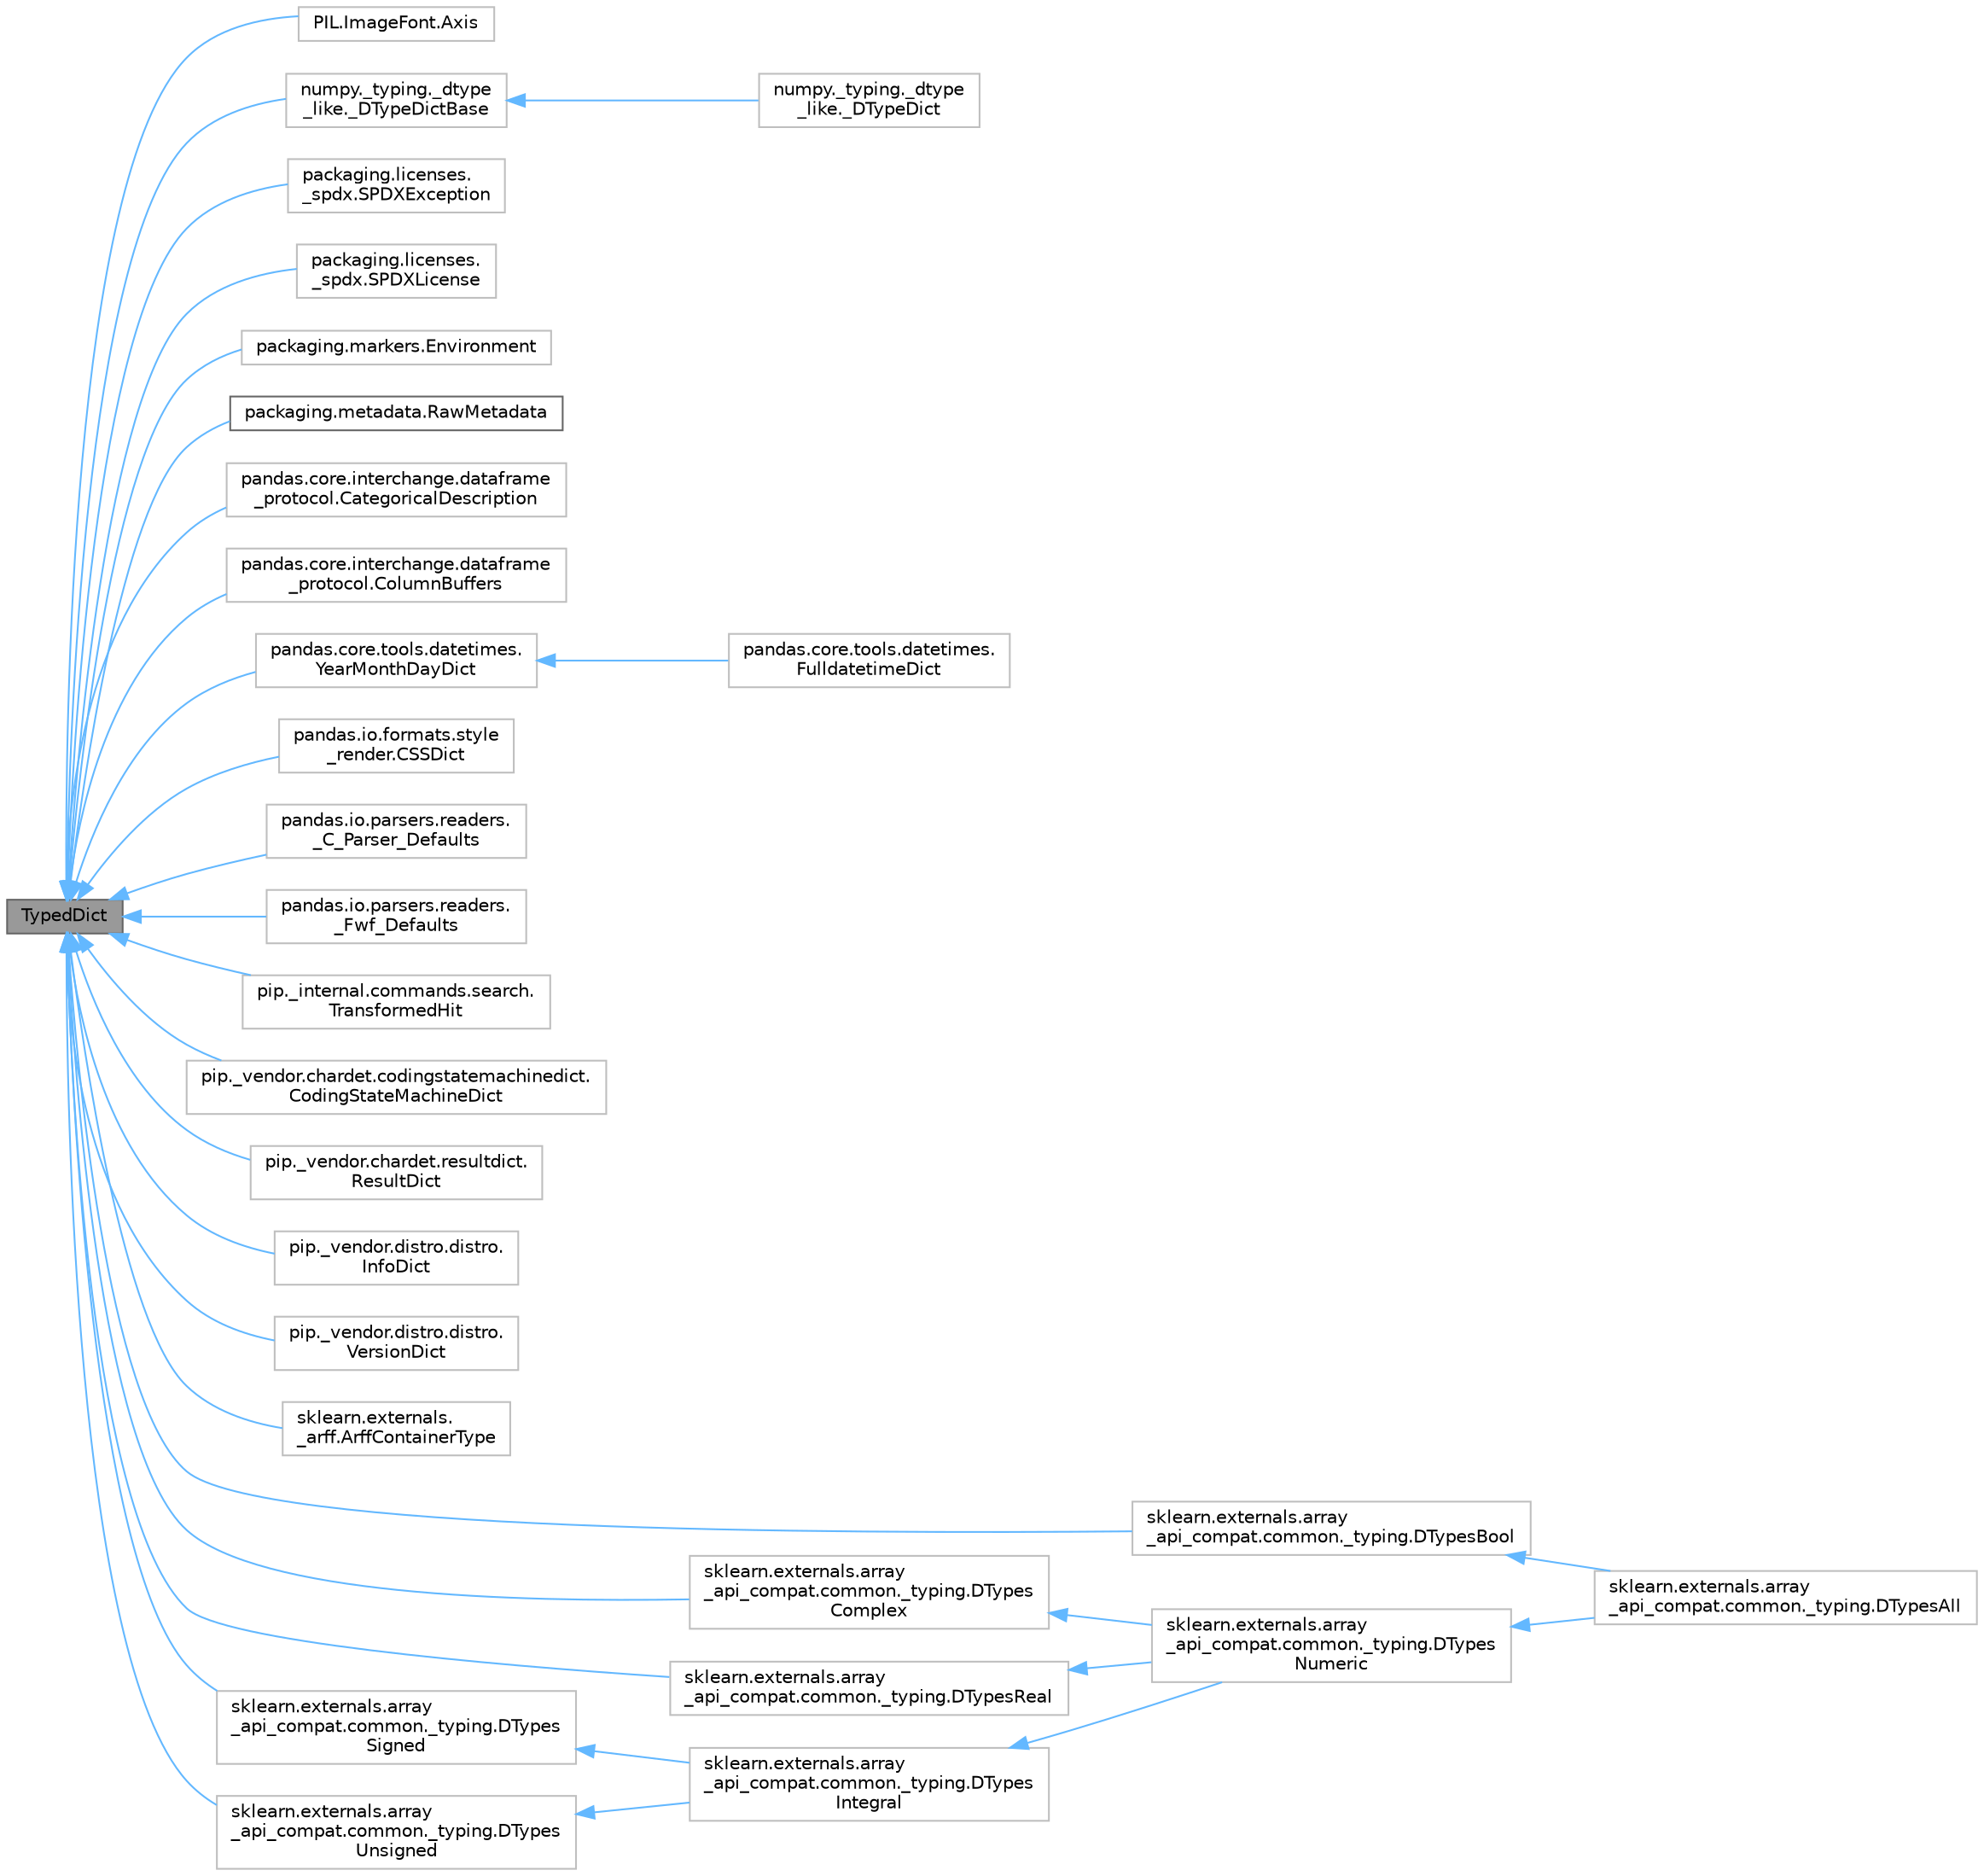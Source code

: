 digraph "TypedDict"
{
 // LATEX_PDF_SIZE
  bgcolor="transparent";
  edge [fontname=Helvetica,fontsize=10,labelfontname=Helvetica,labelfontsize=10];
  node [fontname=Helvetica,fontsize=10,shape=box,height=0.2,width=0.4];
  rankdir="LR";
  Node1 [id="Node000001",label="TypedDict",height=0.2,width=0.4,color="gray40", fillcolor="grey60", style="filled", fontcolor="black",tooltip=" "];
  Node1 -> Node2 [id="edge1_Node000001_Node000002",dir="back",color="steelblue1",style="solid",tooltip=" "];
  Node2 [id="Node000002",label="PIL.ImageFont.Axis",height=0.2,width=0.4,color="grey75", fillcolor="white", style="filled",URL="$d1/d8e/classPIL_1_1ImageFont_1_1Axis.html",tooltip=" "];
  Node1 -> Node3 [id="edge2_Node000001_Node000003",dir="back",color="steelblue1",style="solid",tooltip=" "];
  Node3 [id="Node000003",label="numpy._typing._dtype\l_like._DTypeDictBase",height=0.2,width=0.4,color="grey75", fillcolor="white", style="filled",URL="$d3/d9b/classnumpy_1_1__typing_1_1__dtype__like_1_1__DTypeDictBase.html",tooltip=" "];
  Node3 -> Node4 [id="edge3_Node000003_Node000004",dir="back",color="steelblue1",style="solid",tooltip=" "];
  Node4 [id="Node000004",label="numpy._typing._dtype\l_like._DTypeDict",height=0.2,width=0.4,color="grey75", fillcolor="white", style="filled",URL="$d8/dce/classnumpy_1_1__typing_1_1__dtype__like_1_1__DTypeDict.html",tooltip=" "];
  Node1 -> Node5 [id="edge4_Node000001_Node000005",dir="back",color="steelblue1",style="solid",tooltip=" "];
  Node5 [id="Node000005",label="packaging.licenses.\l_spdx.SPDXException",height=0.2,width=0.4,color="grey75", fillcolor="white", style="filled",URL="$d7/d5d/classpackaging_1_1licenses_1_1__spdx_1_1SPDXException.html",tooltip=" "];
  Node1 -> Node6 [id="edge5_Node000001_Node000006",dir="back",color="steelblue1",style="solid",tooltip=" "];
  Node6 [id="Node000006",label="packaging.licenses.\l_spdx.SPDXLicense",height=0.2,width=0.4,color="grey75", fillcolor="white", style="filled",URL="$da/d2c/classpackaging_1_1licenses_1_1__spdx_1_1SPDXLicense.html",tooltip=" "];
  Node1 -> Node7 [id="edge6_Node000001_Node000007",dir="back",color="steelblue1",style="solid",tooltip=" "];
  Node7 [id="Node000007",label="packaging.markers.Environment",height=0.2,width=0.4,color="grey75", fillcolor="white", style="filled",URL="$d1/d2a/classpackaging_1_1markers_1_1Environment.html",tooltip=" "];
  Node1 -> Node8 [id="edge7_Node000001_Node000008",dir="back",color="steelblue1",style="solid",tooltip=" "];
  Node8 [id="Node000008",label="packaging.metadata.RawMetadata",height=0.2,width=0.4,color="gray40", fillcolor="white", style="filled",URL="$d0/d70/classpackaging_1_1metadata_1_1RawMetadata.html",tooltip=" "];
  Node1 -> Node9 [id="edge8_Node000001_Node000009",dir="back",color="steelblue1",style="solid",tooltip=" "];
  Node9 [id="Node000009",label="pandas.core.interchange.dataframe\l_protocol.CategoricalDescription",height=0.2,width=0.4,color="grey75", fillcolor="white", style="filled",URL="$d1/da9/classpandas_1_1core_1_1interchange_1_1dataframe__protocol_1_1CategoricalDescription.html",tooltip=" "];
  Node1 -> Node10 [id="edge9_Node000001_Node000010",dir="back",color="steelblue1",style="solid",tooltip=" "];
  Node10 [id="Node000010",label="pandas.core.interchange.dataframe\l_protocol.ColumnBuffers",height=0.2,width=0.4,color="grey75", fillcolor="white", style="filled",URL="$d4/dfc/classpandas_1_1core_1_1interchange_1_1dataframe__protocol_1_1ColumnBuffers.html",tooltip=" "];
  Node1 -> Node11 [id="edge10_Node000001_Node000011",dir="back",color="steelblue1",style="solid",tooltip=" "];
  Node11 [id="Node000011",label="pandas.core.tools.datetimes.\lYearMonthDayDict",height=0.2,width=0.4,color="grey75", fillcolor="white", style="filled",URL="$dd/d6a/classpandas_1_1core_1_1tools_1_1datetimes_1_1YearMonthDayDict.html",tooltip=" "];
  Node11 -> Node12 [id="edge11_Node000011_Node000012",dir="back",color="steelblue1",style="solid",tooltip=" "];
  Node12 [id="Node000012",label="pandas.core.tools.datetimes.\lFulldatetimeDict",height=0.2,width=0.4,color="grey75", fillcolor="white", style="filled",URL="$d8/d55/classpandas_1_1core_1_1tools_1_1datetimes_1_1FulldatetimeDict.html",tooltip=" "];
  Node1 -> Node13 [id="edge12_Node000001_Node000013",dir="back",color="steelblue1",style="solid",tooltip=" "];
  Node13 [id="Node000013",label="pandas.io.formats.style\l_render.CSSDict",height=0.2,width=0.4,color="grey75", fillcolor="white", style="filled",URL="$df/d89/classpandas_1_1io_1_1formats_1_1style__render_1_1CSSDict.html",tooltip=" "];
  Node1 -> Node14 [id="edge13_Node000001_Node000014",dir="back",color="steelblue1",style="solid",tooltip=" "];
  Node14 [id="Node000014",label="pandas.io.parsers.readers.\l_C_Parser_Defaults",height=0.2,width=0.4,color="grey75", fillcolor="white", style="filled",URL="$dd/db6/classpandas_1_1io_1_1parsers_1_1readers_1_1__C__Parser__Defaults.html",tooltip=" "];
  Node1 -> Node15 [id="edge14_Node000001_Node000015",dir="back",color="steelblue1",style="solid",tooltip=" "];
  Node15 [id="Node000015",label="pandas.io.parsers.readers.\l_Fwf_Defaults",height=0.2,width=0.4,color="grey75", fillcolor="white", style="filled",URL="$dd/d35/classpandas_1_1io_1_1parsers_1_1readers_1_1__Fwf__Defaults.html",tooltip=" "];
  Node1 -> Node16 [id="edge15_Node000001_Node000016",dir="back",color="steelblue1",style="solid",tooltip=" "];
  Node16 [id="Node000016",label="pip._internal.commands.search.\lTransformedHit",height=0.2,width=0.4,color="grey75", fillcolor="white", style="filled",URL="$d8/da1/classpip_1_1__internal_1_1commands_1_1search_1_1TransformedHit.html",tooltip=" "];
  Node1 -> Node17 [id="edge16_Node000001_Node000017",dir="back",color="steelblue1",style="solid",tooltip=" "];
  Node17 [id="Node000017",label="pip._vendor.chardet.codingstatemachinedict.\lCodingStateMachineDict",height=0.2,width=0.4,color="grey75", fillcolor="white", style="filled",URL="$d9/d72/classpip_1_1__vendor_1_1chardet_1_1codingstatemachinedict_1_1CodingStateMachineDict.html",tooltip=" "];
  Node1 -> Node18 [id="edge17_Node000001_Node000018",dir="back",color="steelblue1",style="solid",tooltip=" "];
  Node18 [id="Node000018",label="pip._vendor.chardet.resultdict.\lResultDict",height=0.2,width=0.4,color="grey75", fillcolor="white", style="filled",URL="$d6/de2/classpip_1_1__vendor_1_1chardet_1_1resultdict_1_1ResultDict.html",tooltip=" "];
  Node1 -> Node19 [id="edge18_Node000001_Node000019",dir="back",color="steelblue1",style="solid",tooltip=" "];
  Node19 [id="Node000019",label="pip._vendor.distro.distro.\lInfoDict",height=0.2,width=0.4,color="grey75", fillcolor="white", style="filled",URL="$d8/d97/classpip_1_1__vendor_1_1distro_1_1distro_1_1InfoDict.html",tooltip=" "];
  Node1 -> Node20 [id="edge19_Node000001_Node000020",dir="back",color="steelblue1",style="solid",tooltip=" "];
  Node20 [id="Node000020",label="pip._vendor.distro.distro.\lVersionDict",height=0.2,width=0.4,color="grey75", fillcolor="white", style="filled",URL="$d1/d86/classpip_1_1__vendor_1_1distro_1_1distro_1_1VersionDict.html",tooltip=" "];
  Node1 -> Node21 [id="edge20_Node000001_Node000021",dir="back",color="steelblue1",style="solid",tooltip=" "];
  Node21 [id="Node000021",label="sklearn.externals.\l_arff.ArffContainerType",height=0.2,width=0.4,color="grey75", fillcolor="white", style="filled",URL="$d7/d5a/classsklearn_1_1externals_1_1__arff_1_1ArffContainerType.html",tooltip=" "];
  Node1 -> Node22 [id="edge21_Node000001_Node000022",dir="back",color="steelblue1",style="solid",tooltip=" "];
  Node22 [id="Node000022",label="sklearn.externals.array\l_api_compat.common._typing.DTypesBool",height=0.2,width=0.4,color="grey75", fillcolor="white", style="filled",URL="$da/d41/classsklearn_1_1externals_1_1array__api__compat_1_1common_1_1__typing_1_1DTypesBool.html",tooltip=" "];
  Node22 -> Node23 [id="edge22_Node000022_Node000023",dir="back",color="steelblue1",style="solid",tooltip=" "];
  Node23 [id="Node000023",label="sklearn.externals.array\l_api_compat.common._typing.DTypesAll",height=0.2,width=0.4,color="grey75", fillcolor="white", style="filled",URL="$d7/d0a/classsklearn_1_1externals_1_1array__api__compat_1_1common_1_1__typing_1_1DTypesAll.html",tooltip=" "];
  Node1 -> Node24 [id="edge23_Node000001_Node000024",dir="back",color="steelblue1",style="solid",tooltip=" "];
  Node24 [id="Node000024",label="sklearn.externals.array\l_api_compat.common._typing.DTypes\lComplex",height=0.2,width=0.4,color="grey75", fillcolor="white", style="filled",URL="$db/d4e/classsklearn_1_1externals_1_1array__api__compat_1_1common_1_1__typing_1_1DTypesComplex.html",tooltip=" "];
  Node24 -> Node25 [id="edge24_Node000024_Node000025",dir="back",color="steelblue1",style="solid",tooltip=" "];
  Node25 [id="Node000025",label="sklearn.externals.array\l_api_compat.common._typing.DTypes\lNumeric",height=0.2,width=0.4,color="grey75", fillcolor="white", style="filled",URL="$dc/dfc/classsklearn_1_1externals_1_1array__api__compat_1_1common_1_1__typing_1_1DTypesNumeric.html",tooltip=" "];
  Node25 -> Node23 [id="edge25_Node000025_Node000023",dir="back",color="steelblue1",style="solid",tooltip=" "];
  Node1 -> Node26 [id="edge26_Node000001_Node000026",dir="back",color="steelblue1",style="solid",tooltip=" "];
  Node26 [id="Node000026",label="sklearn.externals.array\l_api_compat.common._typing.DTypesReal",height=0.2,width=0.4,color="grey75", fillcolor="white", style="filled",URL="$d1/d9f/classsklearn_1_1externals_1_1array__api__compat_1_1common_1_1__typing_1_1DTypesReal.html",tooltip=" "];
  Node26 -> Node25 [id="edge27_Node000026_Node000025",dir="back",color="steelblue1",style="solid",tooltip=" "];
  Node1 -> Node27 [id="edge28_Node000001_Node000027",dir="back",color="steelblue1",style="solid",tooltip=" "];
  Node27 [id="Node000027",label="sklearn.externals.array\l_api_compat.common._typing.DTypes\lSigned",height=0.2,width=0.4,color="grey75", fillcolor="white", style="filled",URL="$d2/db0/classsklearn_1_1externals_1_1array__api__compat_1_1common_1_1__typing_1_1DTypesSigned.html",tooltip=" "];
  Node27 -> Node28 [id="edge29_Node000027_Node000028",dir="back",color="steelblue1",style="solid",tooltip=" "];
  Node28 [id="Node000028",label="sklearn.externals.array\l_api_compat.common._typing.DTypes\lIntegral",height=0.2,width=0.4,color="grey75", fillcolor="white", style="filled",URL="$d5/d0d/classsklearn_1_1externals_1_1array__api__compat_1_1common_1_1__typing_1_1DTypesIntegral.html",tooltip=" "];
  Node28 -> Node25 [id="edge30_Node000028_Node000025",dir="back",color="steelblue1",style="solid",tooltip=" "];
  Node1 -> Node29 [id="edge31_Node000001_Node000029",dir="back",color="steelblue1",style="solid",tooltip=" "];
  Node29 [id="Node000029",label="sklearn.externals.array\l_api_compat.common._typing.DTypes\lUnsigned",height=0.2,width=0.4,color="grey75", fillcolor="white", style="filled",URL="$de/d26/classsklearn_1_1externals_1_1array__api__compat_1_1common_1_1__typing_1_1DTypesUnsigned.html",tooltip=" "];
  Node29 -> Node28 [id="edge32_Node000029_Node000028",dir="back",color="steelblue1",style="solid",tooltip=" "];
}
